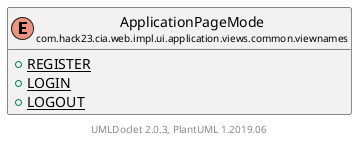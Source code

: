 @startuml
    set namespaceSeparator none
    hide empty fields
    hide empty methods

    enum "<size:14>ApplicationPageMode\n<size:10>com.hack23.cia.web.impl.ui.application.views.common.viewnames" as com.hack23.cia.web.impl.ui.application.views.common.viewnames.ApplicationPageMode [[ApplicationPageMode.html]] {
        {static} +REGISTER
        {static} +LOGIN
        {static} +LOGOUT
    }

    center footer UMLDoclet 2.0.3, PlantUML 1.2019.06
@enduml
